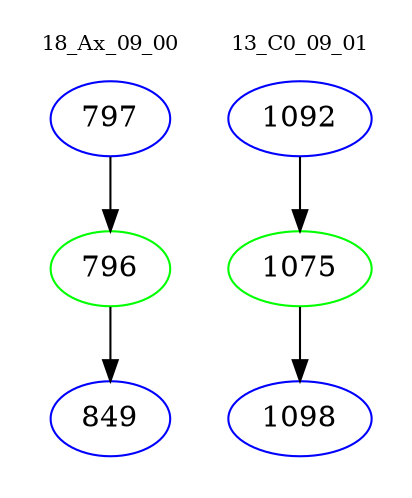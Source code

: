 digraph{
subgraph cluster_0 {
color = white
label = "18_Ax_09_00";
fontsize=10;
T0_797 [label="797", color="blue"]
T0_797 -> T0_796 [color="black"]
T0_796 [label="796", color="green"]
T0_796 -> T0_849 [color="black"]
T0_849 [label="849", color="blue"]
}
subgraph cluster_1 {
color = white
label = "13_C0_09_01";
fontsize=10;
T1_1092 [label="1092", color="blue"]
T1_1092 -> T1_1075 [color="black"]
T1_1075 [label="1075", color="green"]
T1_1075 -> T1_1098 [color="black"]
T1_1098 [label="1098", color="blue"]
}
}
